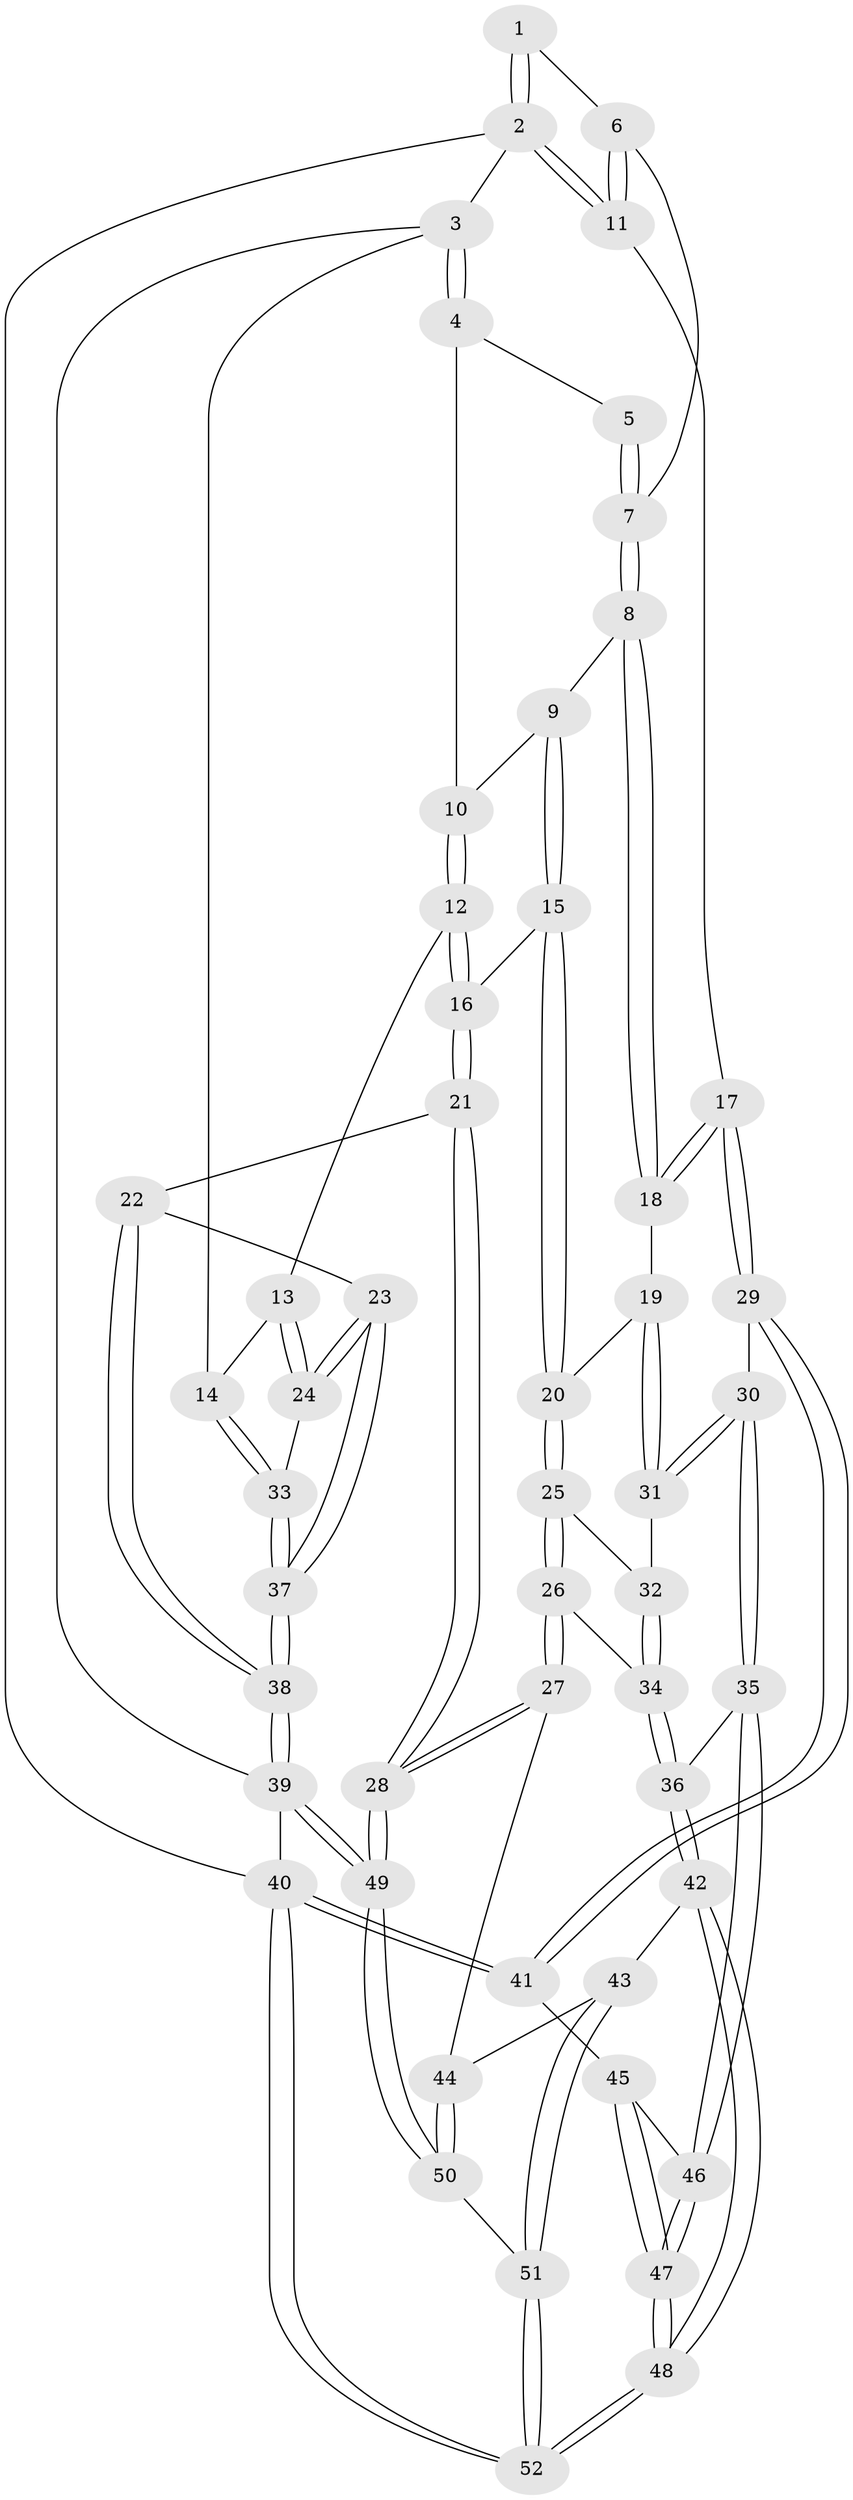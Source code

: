// Generated by graph-tools (version 1.1) at 2025/17/03/09/25 04:17:05]
// undirected, 52 vertices, 127 edges
graph export_dot {
graph [start="1"]
  node [color=gray90,style=filled];
  1 [pos="+1+0"];
  2 [pos="+1+0"];
  3 [pos="+0+0"];
  4 [pos="+0.4108583642846972+0"];
  5 [pos="+0.7809985570909926+0"];
  6 [pos="+0.9293912336601434+0.07581349516226053"];
  7 [pos="+0.7652774836415517+0.08615415619583547"];
  8 [pos="+0.7648492328781237+0.0874435105773669"];
  9 [pos="+0.6645388525347767+0.10848344517538043"];
  10 [pos="+0.42263038191622343+0"];
  11 [pos="+1+0.3139615819969075"];
  12 [pos="+0.3958248601976527+0.1286769146795398"];
  13 [pos="+0.16403073697056025+0.21023116620700957"];
  14 [pos="+0+0"];
  15 [pos="+0.5063146215969502+0.2561791805122761"];
  16 [pos="+0.4867185528760316+0.2538539235660445"];
  17 [pos="+1+0.3205598658948365"];
  18 [pos="+0.8281302526685906+0.2725731339067413"];
  19 [pos="+0.8216920704197376+0.278338817313625"];
  20 [pos="+0.6213142859402014+0.3272853781736777"];
  21 [pos="+0.2934138358853321+0.5586930368934058"];
  22 [pos="+0.2791989965499451+0.5467829675781144"];
  23 [pos="+0.21728079324796193+0.4773443822969676"];
  24 [pos="+0.17838949200410237+0.42575624525925654"];
  25 [pos="+0.6222728040864076+0.396485218253551"];
  26 [pos="+0.5621257761710354+0.57540058204047"];
  27 [pos="+0.4015772455024372+0.6302682775737659"];
  28 [pos="+0.31609133569577197+0.6123694454714347"];
  29 [pos="+1+0.43422237685725257"];
  30 [pos="+0.9224585853285985+0.522547977228718"];
  31 [pos="+0.7920744553518856+0.4522142999927028"];
  32 [pos="+0.7628746954462466+0.48310521651880733"];
  33 [pos="+0+0.3987059409730096"];
  34 [pos="+0.7158408623350906+0.6056145089889421"];
  35 [pos="+0.7953413032903233+0.6663396199767512"];
  36 [pos="+0.7425072265839768+0.6334682024583148"];
  37 [pos="+0+0.6024551837117352"];
  38 [pos="+0+0.6364683794595642"];
  39 [pos="+0+1"];
  40 [pos="+1+1"];
  41 [pos="+1+0.6934265616228917"];
  42 [pos="+0.6006134538961277+0.8156913679010556"];
  43 [pos="+0.5524805477315029+0.8003356654807909"];
  44 [pos="+0.47653226137653976+0.7246243369220314"];
  45 [pos="+1+0.6996473696655189"];
  46 [pos="+0.8130353228812387+0.6952627751690065"];
  47 [pos="+0.7974785215712142+0.8867469241541063"];
  48 [pos="+0.7742594500869399+0.9478866262398083"];
  49 [pos="+0+1"];
  50 [pos="+0.4117698731099433+1"];
  51 [pos="+0.44150809145681785+1"];
  52 [pos="+0.7964910714569093+1"];
  1 -- 2;
  1 -- 2;
  1 -- 6;
  2 -- 3;
  2 -- 11;
  2 -- 11;
  2 -- 40;
  3 -- 4;
  3 -- 4;
  3 -- 14;
  3 -- 39;
  4 -- 5;
  4 -- 10;
  5 -- 7;
  5 -- 7;
  6 -- 7;
  6 -- 11;
  6 -- 11;
  7 -- 8;
  7 -- 8;
  8 -- 9;
  8 -- 18;
  8 -- 18;
  9 -- 10;
  9 -- 15;
  9 -- 15;
  10 -- 12;
  10 -- 12;
  11 -- 17;
  12 -- 13;
  12 -- 16;
  12 -- 16;
  13 -- 14;
  13 -- 24;
  13 -- 24;
  14 -- 33;
  14 -- 33;
  15 -- 16;
  15 -- 20;
  15 -- 20;
  16 -- 21;
  16 -- 21;
  17 -- 18;
  17 -- 18;
  17 -- 29;
  17 -- 29;
  18 -- 19;
  19 -- 20;
  19 -- 31;
  19 -- 31;
  20 -- 25;
  20 -- 25;
  21 -- 22;
  21 -- 28;
  21 -- 28;
  22 -- 23;
  22 -- 38;
  22 -- 38;
  23 -- 24;
  23 -- 24;
  23 -- 37;
  23 -- 37;
  24 -- 33;
  25 -- 26;
  25 -- 26;
  25 -- 32;
  26 -- 27;
  26 -- 27;
  26 -- 34;
  27 -- 28;
  27 -- 28;
  27 -- 44;
  28 -- 49;
  28 -- 49;
  29 -- 30;
  29 -- 41;
  29 -- 41;
  30 -- 31;
  30 -- 31;
  30 -- 35;
  30 -- 35;
  31 -- 32;
  32 -- 34;
  32 -- 34;
  33 -- 37;
  33 -- 37;
  34 -- 36;
  34 -- 36;
  35 -- 36;
  35 -- 46;
  35 -- 46;
  36 -- 42;
  36 -- 42;
  37 -- 38;
  37 -- 38;
  38 -- 39;
  38 -- 39;
  39 -- 49;
  39 -- 49;
  39 -- 40;
  40 -- 41;
  40 -- 41;
  40 -- 52;
  40 -- 52;
  41 -- 45;
  42 -- 43;
  42 -- 48;
  42 -- 48;
  43 -- 44;
  43 -- 51;
  43 -- 51;
  44 -- 50;
  44 -- 50;
  45 -- 46;
  45 -- 47;
  45 -- 47;
  46 -- 47;
  46 -- 47;
  47 -- 48;
  47 -- 48;
  48 -- 52;
  48 -- 52;
  49 -- 50;
  49 -- 50;
  50 -- 51;
  51 -- 52;
  51 -- 52;
}
